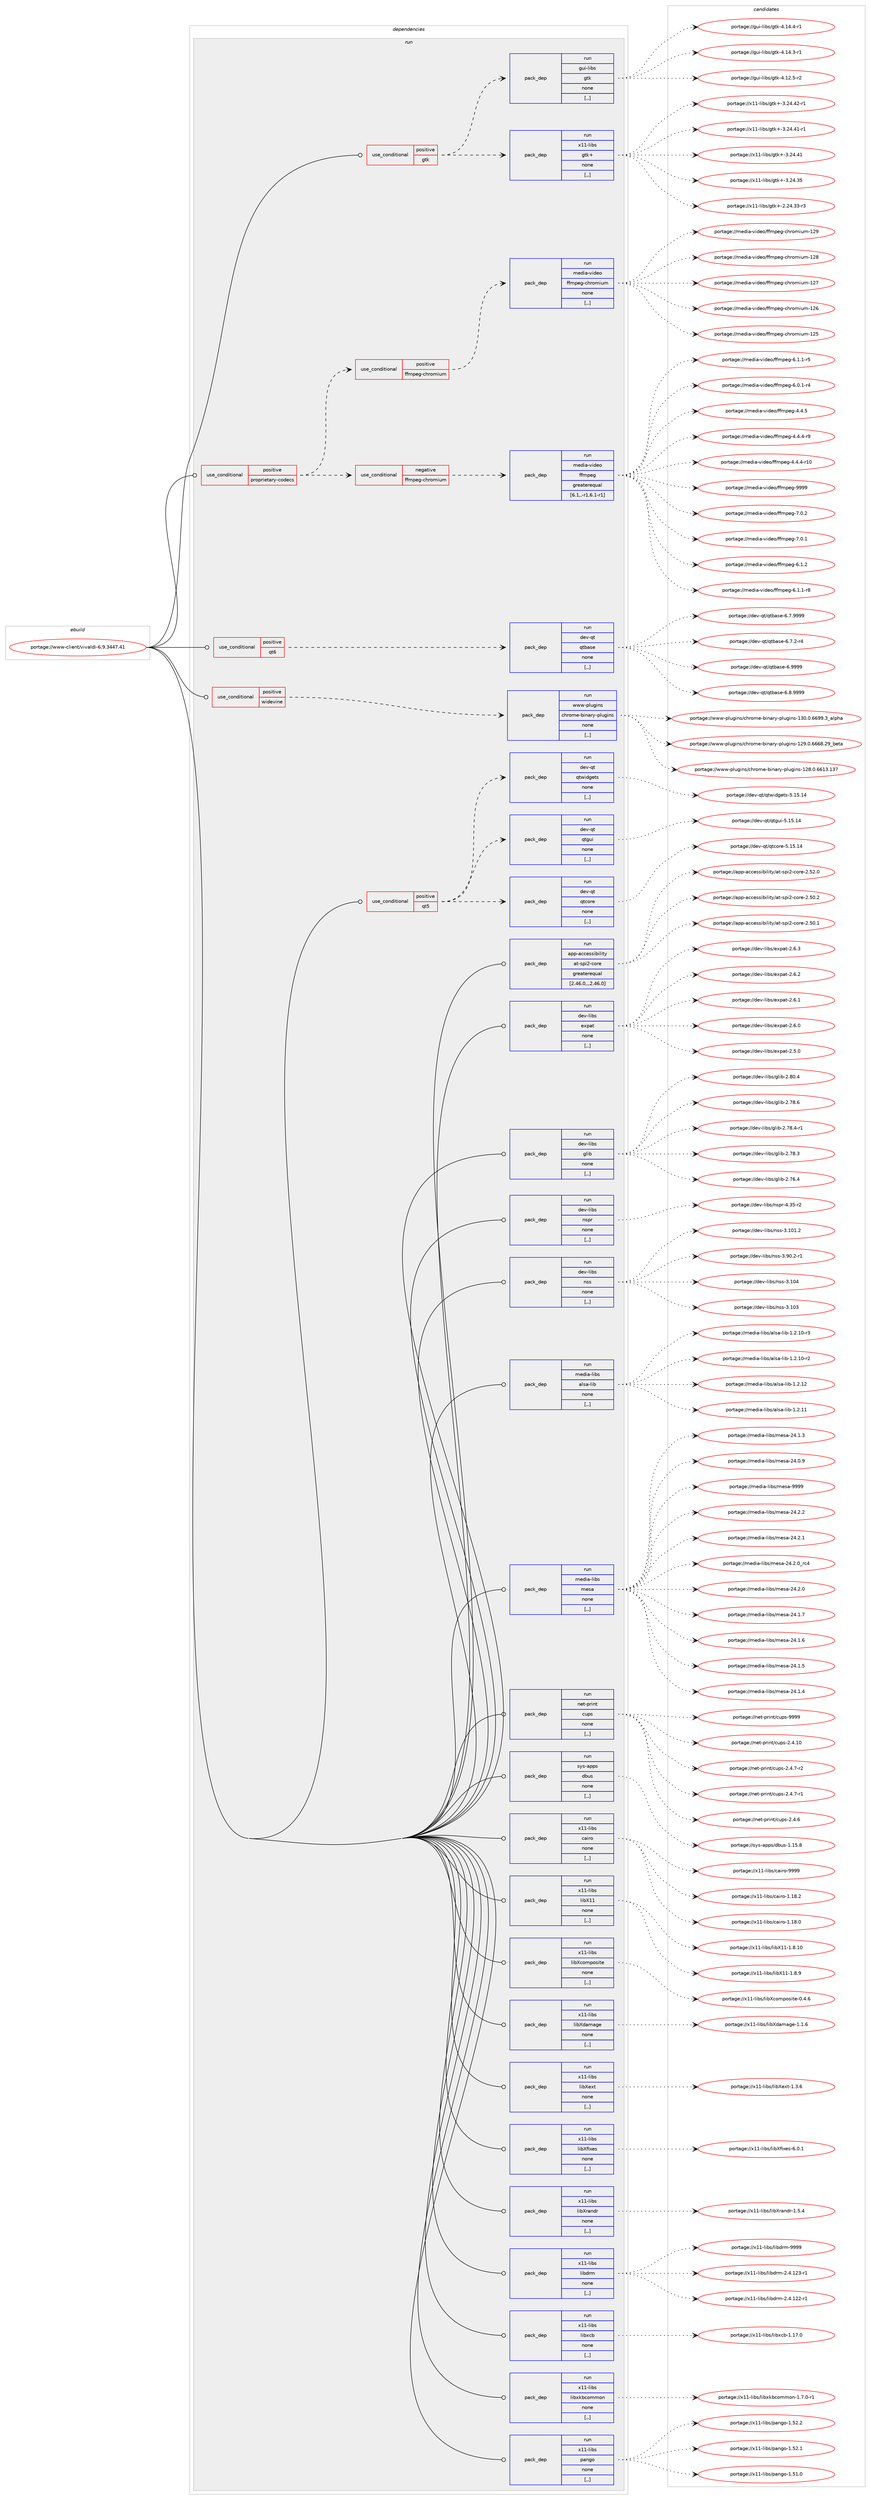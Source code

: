 digraph prolog {

# *************
# Graph options
# *************

newrank=true;
concentrate=true;
compound=true;
graph [rankdir=LR,fontname=Helvetica,fontsize=10,ranksep=1.5];#, ranksep=2.5, nodesep=0.2];
edge  [arrowhead=vee];
node  [fontname=Helvetica,fontsize=10];

# **********
# The ebuild
# **********

subgraph cluster_leftcol {
color=gray;
label=<<i>ebuild</i>>;
id [label="portage://www-client/vivaldi-6.9.3447.41", color=red, width=4, href="../www-client/vivaldi-6.9.3447.41.svg"];
}

# ****************
# The dependencies
# ****************

subgraph cluster_midcol {
color=gray;
label=<<i>dependencies</i>>;
subgraph cluster_compile {
fillcolor="#eeeeee";
style=filled;
label=<<i>compile</i>>;
}
subgraph cluster_compileandrun {
fillcolor="#eeeeee";
style=filled;
label=<<i>compile and run</i>>;
}
subgraph cluster_run {
fillcolor="#eeeeee";
style=filled;
label=<<i>run</i>>;
subgraph cond254921 {
dependency964248 [label=<<TABLE BORDER="0" CELLBORDER="1" CELLSPACING="0" CELLPADDING="4"><TR><TD ROWSPAN="3" CELLPADDING="10">use_conditional</TD></TR><TR><TD>positive</TD></TR><TR><TD>gtk</TD></TR></TABLE>>, shape=none, color=red];
subgraph pack702222 {
dependency964249 [label=<<TABLE BORDER="0" CELLBORDER="1" CELLSPACING="0" CELLPADDING="4" WIDTH="220"><TR><TD ROWSPAN="6" CELLPADDING="30">pack_dep</TD></TR><TR><TD WIDTH="110">run</TD></TR><TR><TD>gui-libs</TD></TR><TR><TD>gtk</TD></TR><TR><TD>none</TD></TR><TR><TD>[,,]</TD></TR></TABLE>>, shape=none, color=blue];
}
dependency964248:e -> dependency964249:w [weight=20,style="dashed",arrowhead="vee"];
subgraph pack702223 {
dependency964250 [label=<<TABLE BORDER="0" CELLBORDER="1" CELLSPACING="0" CELLPADDING="4" WIDTH="220"><TR><TD ROWSPAN="6" CELLPADDING="30">pack_dep</TD></TR><TR><TD WIDTH="110">run</TD></TR><TR><TD>x11-libs</TD></TR><TR><TD>gtk+</TD></TR><TR><TD>none</TD></TR><TR><TD>[,,]</TD></TR></TABLE>>, shape=none, color=blue];
}
dependency964248:e -> dependency964250:w [weight=20,style="dashed",arrowhead="vee"];
}
id:e -> dependency964248:w [weight=20,style="solid",arrowhead="odot"];
subgraph cond254922 {
dependency964251 [label=<<TABLE BORDER="0" CELLBORDER="1" CELLSPACING="0" CELLPADDING="4"><TR><TD ROWSPAN="3" CELLPADDING="10">use_conditional</TD></TR><TR><TD>positive</TD></TR><TR><TD>proprietary-codecs</TD></TR></TABLE>>, shape=none, color=red];
subgraph cond254923 {
dependency964252 [label=<<TABLE BORDER="0" CELLBORDER="1" CELLSPACING="0" CELLPADDING="4"><TR><TD ROWSPAN="3" CELLPADDING="10">use_conditional</TD></TR><TR><TD>negative</TD></TR><TR><TD>ffmpeg-chromium</TD></TR></TABLE>>, shape=none, color=red];
subgraph pack702224 {
dependency964253 [label=<<TABLE BORDER="0" CELLBORDER="1" CELLSPACING="0" CELLPADDING="4" WIDTH="220"><TR><TD ROWSPAN="6" CELLPADDING="30">pack_dep</TD></TR><TR><TD WIDTH="110">run</TD></TR><TR><TD>media-video</TD></TR><TR><TD>ffmpeg</TD></TR><TR><TD>greaterequal</TD></TR><TR><TD>[6.1,,-r1,6.1-r1]</TD></TR></TABLE>>, shape=none, color=blue];
}
dependency964252:e -> dependency964253:w [weight=20,style="dashed",arrowhead="vee"];
}
dependency964251:e -> dependency964252:w [weight=20,style="dashed",arrowhead="vee"];
subgraph cond254924 {
dependency964254 [label=<<TABLE BORDER="0" CELLBORDER="1" CELLSPACING="0" CELLPADDING="4"><TR><TD ROWSPAN="3" CELLPADDING="10">use_conditional</TD></TR><TR><TD>positive</TD></TR><TR><TD>ffmpeg-chromium</TD></TR></TABLE>>, shape=none, color=red];
subgraph pack702225 {
dependency964255 [label=<<TABLE BORDER="0" CELLBORDER="1" CELLSPACING="0" CELLPADDING="4" WIDTH="220"><TR><TD ROWSPAN="6" CELLPADDING="30">pack_dep</TD></TR><TR><TD WIDTH="110">run</TD></TR><TR><TD>media-video</TD></TR><TR><TD>ffmpeg-chromium</TD></TR><TR><TD>none</TD></TR><TR><TD>[,,]</TD></TR></TABLE>>, shape=none, color=blue];
}
dependency964254:e -> dependency964255:w [weight=20,style="dashed",arrowhead="vee"];
}
dependency964251:e -> dependency964254:w [weight=20,style="dashed",arrowhead="vee"];
}
id:e -> dependency964251:w [weight=20,style="solid",arrowhead="odot"];
subgraph cond254925 {
dependency964256 [label=<<TABLE BORDER="0" CELLBORDER="1" CELLSPACING="0" CELLPADDING="4"><TR><TD ROWSPAN="3" CELLPADDING="10">use_conditional</TD></TR><TR><TD>positive</TD></TR><TR><TD>qt5</TD></TR></TABLE>>, shape=none, color=red];
subgraph pack702226 {
dependency964257 [label=<<TABLE BORDER="0" CELLBORDER="1" CELLSPACING="0" CELLPADDING="4" WIDTH="220"><TR><TD ROWSPAN="6" CELLPADDING="30">pack_dep</TD></TR><TR><TD WIDTH="110">run</TD></TR><TR><TD>dev-qt</TD></TR><TR><TD>qtcore</TD></TR><TR><TD>none</TD></TR><TR><TD>[,,]</TD></TR></TABLE>>, shape=none, color=blue];
}
dependency964256:e -> dependency964257:w [weight=20,style="dashed",arrowhead="vee"];
subgraph pack702227 {
dependency964258 [label=<<TABLE BORDER="0" CELLBORDER="1" CELLSPACING="0" CELLPADDING="4" WIDTH="220"><TR><TD ROWSPAN="6" CELLPADDING="30">pack_dep</TD></TR><TR><TD WIDTH="110">run</TD></TR><TR><TD>dev-qt</TD></TR><TR><TD>qtgui</TD></TR><TR><TD>none</TD></TR><TR><TD>[,,]</TD></TR></TABLE>>, shape=none, color=blue];
}
dependency964256:e -> dependency964258:w [weight=20,style="dashed",arrowhead="vee"];
subgraph pack702228 {
dependency964259 [label=<<TABLE BORDER="0" CELLBORDER="1" CELLSPACING="0" CELLPADDING="4" WIDTH="220"><TR><TD ROWSPAN="6" CELLPADDING="30">pack_dep</TD></TR><TR><TD WIDTH="110">run</TD></TR><TR><TD>dev-qt</TD></TR><TR><TD>qtwidgets</TD></TR><TR><TD>none</TD></TR><TR><TD>[,,]</TD></TR></TABLE>>, shape=none, color=blue];
}
dependency964256:e -> dependency964259:w [weight=20,style="dashed",arrowhead="vee"];
}
id:e -> dependency964256:w [weight=20,style="solid",arrowhead="odot"];
subgraph cond254926 {
dependency964260 [label=<<TABLE BORDER="0" CELLBORDER="1" CELLSPACING="0" CELLPADDING="4"><TR><TD ROWSPAN="3" CELLPADDING="10">use_conditional</TD></TR><TR><TD>positive</TD></TR><TR><TD>qt6</TD></TR></TABLE>>, shape=none, color=red];
subgraph pack702229 {
dependency964261 [label=<<TABLE BORDER="0" CELLBORDER="1" CELLSPACING="0" CELLPADDING="4" WIDTH="220"><TR><TD ROWSPAN="6" CELLPADDING="30">pack_dep</TD></TR><TR><TD WIDTH="110">run</TD></TR><TR><TD>dev-qt</TD></TR><TR><TD>qtbase</TD></TR><TR><TD>none</TD></TR><TR><TD>[,,]</TD></TR></TABLE>>, shape=none, color=blue];
}
dependency964260:e -> dependency964261:w [weight=20,style="dashed",arrowhead="vee"];
}
id:e -> dependency964260:w [weight=20,style="solid",arrowhead="odot"];
subgraph cond254927 {
dependency964262 [label=<<TABLE BORDER="0" CELLBORDER="1" CELLSPACING="0" CELLPADDING="4"><TR><TD ROWSPAN="3" CELLPADDING="10">use_conditional</TD></TR><TR><TD>positive</TD></TR><TR><TD>widevine</TD></TR></TABLE>>, shape=none, color=red];
subgraph pack702230 {
dependency964263 [label=<<TABLE BORDER="0" CELLBORDER="1" CELLSPACING="0" CELLPADDING="4" WIDTH="220"><TR><TD ROWSPAN="6" CELLPADDING="30">pack_dep</TD></TR><TR><TD WIDTH="110">run</TD></TR><TR><TD>www-plugins</TD></TR><TR><TD>chrome-binary-plugins</TD></TR><TR><TD>none</TD></TR><TR><TD>[,,]</TD></TR></TABLE>>, shape=none, color=blue];
}
dependency964262:e -> dependency964263:w [weight=20,style="dashed",arrowhead="vee"];
}
id:e -> dependency964262:w [weight=20,style="solid",arrowhead="odot"];
subgraph pack702231 {
dependency964264 [label=<<TABLE BORDER="0" CELLBORDER="1" CELLSPACING="0" CELLPADDING="4" WIDTH="220"><TR><TD ROWSPAN="6" CELLPADDING="30">pack_dep</TD></TR><TR><TD WIDTH="110">run</TD></TR><TR><TD>app-accessibility</TD></TR><TR><TD>at-spi2-core</TD></TR><TR><TD>greaterequal</TD></TR><TR><TD>[2.46.0,,,2.46.0]</TD></TR></TABLE>>, shape=none, color=blue];
}
id:e -> dependency964264:w [weight=20,style="solid",arrowhead="odot"];
subgraph pack702232 {
dependency964265 [label=<<TABLE BORDER="0" CELLBORDER="1" CELLSPACING="0" CELLPADDING="4" WIDTH="220"><TR><TD ROWSPAN="6" CELLPADDING="30">pack_dep</TD></TR><TR><TD WIDTH="110">run</TD></TR><TR><TD>dev-libs</TD></TR><TR><TD>expat</TD></TR><TR><TD>none</TD></TR><TR><TD>[,,]</TD></TR></TABLE>>, shape=none, color=blue];
}
id:e -> dependency964265:w [weight=20,style="solid",arrowhead="odot"];
subgraph pack702233 {
dependency964266 [label=<<TABLE BORDER="0" CELLBORDER="1" CELLSPACING="0" CELLPADDING="4" WIDTH="220"><TR><TD ROWSPAN="6" CELLPADDING="30">pack_dep</TD></TR><TR><TD WIDTH="110">run</TD></TR><TR><TD>dev-libs</TD></TR><TR><TD>glib</TD></TR><TR><TD>none</TD></TR><TR><TD>[,,]</TD></TR></TABLE>>, shape=none, color=blue];
}
id:e -> dependency964266:w [weight=20,style="solid",arrowhead="odot"];
subgraph pack702234 {
dependency964267 [label=<<TABLE BORDER="0" CELLBORDER="1" CELLSPACING="0" CELLPADDING="4" WIDTH="220"><TR><TD ROWSPAN="6" CELLPADDING="30">pack_dep</TD></TR><TR><TD WIDTH="110">run</TD></TR><TR><TD>dev-libs</TD></TR><TR><TD>nspr</TD></TR><TR><TD>none</TD></TR><TR><TD>[,,]</TD></TR></TABLE>>, shape=none, color=blue];
}
id:e -> dependency964267:w [weight=20,style="solid",arrowhead="odot"];
subgraph pack702235 {
dependency964268 [label=<<TABLE BORDER="0" CELLBORDER="1" CELLSPACING="0" CELLPADDING="4" WIDTH="220"><TR><TD ROWSPAN="6" CELLPADDING="30">pack_dep</TD></TR><TR><TD WIDTH="110">run</TD></TR><TR><TD>dev-libs</TD></TR><TR><TD>nss</TD></TR><TR><TD>none</TD></TR><TR><TD>[,,]</TD></TR></TABLE>>, shape=none, color=blue];
}
id:e -> dependency964268:w [weight=20,style="solid",arrowhead="odot"];
subgraph pack702236 {
dependency964269 [label=<<TABLE BORDER="0" CELLBORDER="1" CELLSPACING="0" CELLPADDING="4" WIDTH="220"><TR><TD ROWSPAN="6" CELLPADDING="30">pack_dep</TD></TR><TR><TD WIDTH="110">run</TD></TR><TR><TD>media-libs</TD></TR><TR><TD>alsa-lib</TD></TR><TR><TD>none</TD></TR><TR><TD>[,,]</TD></TR></TABLE>>, shape=none, color=blue];
}
id:e -> dependency964269:w [weight=20,style="solid",arrowhead="odot"];
subgraph pack702237 {
dependency964270 [label=<<TABLE BORDER="0" CELLBORDER="1" CELLSPACING="0" CELLPADDING="4" WIDTH="220"><TR><TD ROWSPAN="6" CELLPADDING="30">pack_dep</TD></TR><TR><TD WIDTH="110">run</TD></TR><TR><TD>media-libs</TD></TR><TR><TD>mesa</TD></TR><TR><TD>none</TD></TR><TR><TD>[,,]</TD></TR></TABLE>>, shape=none, color=blue];
}
id:e -> dependency964270:w [weight=20,style="solid",arrowhead="odot"];
subgraph pack702238 {
dependency964271 [label=<<TABLE BORDER="0" CELLBORDER="1" CELLSPACING="0" CELLPADDING="4" WIDTH="220"><TR><TD ROWSPAN="6" CELLPADDING="30">pack_dep</TD></TR><TR><TD WIDTH="110">run</TD></TR><TR><TD>net-print</TD></TR><TR><TD>cups</TD></TR><TR><TD>none</TD></TR><TR><TD>[,,]</TD></TR></TABLE>>, shape=none, color=blue];
}
id:e -> dependency964271:w [weight=20,style="solid",arrowhead="odot"];
subgraph pack702239 {
dependency964272 [label=<<TABLE BORDER="0" CELLBORDER="1" CELLSPACING="0" CELLPADDING="4" WIDTH="220"><TR><TD ROWSPAN="6" CELLPADDING="30">pack_dep</TD></TR><TR><TD WIDTH="110">run</TD></TR><TR><TD>sys-apps</TD></TR><TR><TD>dbus</TD></TR><TR><TD>none</TD></TR><TR><TD>[,,]</TD></TR></TABLE>>, shape=none, color=blue];
}
id:e -> dependency964272:w [weight=20,style="solid",arrowhead="odot"];
subgraph pack702240 {
dependency964273 [label=<<TABLE BORDER="0" CELLBORDER="1" CELLSPACING="0" CELLPADDING="4" WIDTH="220"><TR><TD ROWSPAN="6" CELLPADDING="30">pack_dep</TD></TR><TR><TD WIDTH="110">run</TD></TR><TR><TD>x11-libs</TD></TR><TR><TD>cairo</TD></TR><TR><TD>none</TD></TR><TR><TD>[,,]</TD></TR></TABLE>>, shape=none, color=blue];
}
id:e -> dependency964273:w [weight=20,style="solid",arrowhead="odot"];
subgraph pack702241 {
dependency964274 [label=<<TABLE BORDER="0" CELLBORDER="1" CELLSPACING="0" CELLPADDING="4" WIDTH="220"><TR><TD ROWSPAN="6" CELLPADDING="30">pack_dep</TD></TR><TR><TD WIDTH="110">run</TD></TR><TR><TD>x11-libs</TD></TR><TR><TD>libX11</TD></TR><TR><TD>none</TD></TR><TR><TD>[,,]</TD></TR></TABLE>>, shape=none, color=blue];
}
id:e -> dependency964274:w [weight=20,style="solid",arrowhead="odot"];
subgraph pack702242 {
dependency964275 [label=<<TABLE BORDER="0" CELLBORDER="1" CELLSPACING="0" CELLPADDING="4" WIDTH="220"><TR><TD ROWSPAN="6" CELLPADDING="30">pack_dep</TD></TR><TR><TD WIDTH="110">run</TD></TR><TR><TD>x11-libs</TD></TR><TR><TD>libXcomposite</TD></TR><TR><TD>none</TD></TR><TR><TD>[,,]</TD></TR></TABLE>>, shape=none, color=blue];
}
id:e -> dependency964275:w [weight=20,style="solid",arrowhead="odot"];
subgraph pack702243 {
dependency964276 [label=<<TABLE BORDER="0" CELLBORDER="1" CELLSPACING="0" CELLPADDING="4" WIDTH="220"><TR><TD ROWSPAN="6" CELLPADDING="30">pack_dep</TD></TR><TR><TD WIDTH="110">run</TD></TR><TR><TD>x11-libs</TD></TR><TR><TD>libXdamage</TD></TR><TR><TD>none</TD></TR><TR><TD>[,,]</TD></TR></TABLE>>, shape=none, color=blue];
}
id:e -> dependency964276:w [weight=20,style="solid",arrowhead="odot"];
subgraph pack702244 {
dependency964277 [label=<<TABLE BORDER="0" CELLBORDER="1" CELLSPACING="0" CELLPADDING="4" WIDTH="220"><TR><TD ROWSPAN="6" CELLPADDING="30">pack_dep</TD></TR><TR><TD WIDTH="110">run</TD></TR><TR><TD>x11-libs</TD></TR><TR><TD>libXext</TD></TR><TR><TD>none</TD></TR><TR><TD>[,,]</TD></TR></TABLE>>, shape=none, color=blue];
}
id:e -> dependency964277:w [weight=20,style="solid",arrowhead="odot"];
subgraph pack702245 {
dependency964278 [label=<<TABLE BORDER="0" CELLBORDER="1" CELLSPACING="0" CELLPADDING="4" WIDTH="220"><TR><TD ROWSPAN="6" CELLPADDING="30">pack_dep</TD></TR><TR><TD WIDTH="110">run</TD></TR><TR><TD>x11-libs</TD></TR><TR><TD>libXfixes</TD></TR><TR><TD>none</TD></TR><TR><TD>[,,]</TD></TR></TABLE>>, shape=none, color=blue];
}
id:e -> dependency964278:w [weight=20,style="solid",arrowhead="odot"];
subgraph pack702246 {
dependency964279 [label=<<TABLE BORDER="0" CELLBORDER="1" CELLSPACING="0" CELLPADDING="4" WIDTH="220"><TR><TD ROWSPAN="6" CELLPADDING="30">pack_dep</TD></TR><TR><TD WIDTH="110">run</TD></TR><TR><TD>x11-libs</TD></TR><TR><TD>libXrandr</TD></TR><TR><TD>none</TD></TR><TR><TD>[,,]</TD></TR></TABLE>>, shape=none, color=blue];
}
id:e -> dependency964279:w [weight=20,style="solid",arrowhead="odot"];
subgraph pack702247 {
dependency964280 [label=<<TABLE BORDER="0" CELLBORDER="1" CELLSPACING="0" CELLPADDING="4" WIDTH="220"><TR><TD ROWSPAN="6" CELLPADDING="30">pack_dep</TD></TR><TR><TD WIDTH="110">run</TD></TR><TR><TD>x11-libs</TD></TR><TR><TD>libdrm</TD></TR><TR><TD>none</TD></TR><TR><TD>[,,]</TD></TR></TABLE>>, shape=none, color=blue];
}
id:e -> dependency964280:w [weight=20,style="solid",arrowhead="odot"];
subgraph pack702248 {
dependency964281 [label=<<TABLE BORDER="0" CELLBORDER="1" CELLSPACING="0" CELLPADDING="4" WIDTH="220"><TR><TD ROWSPAN="6" CELLPADDING="30">pack_dep</TD></TR><TR><TD WIDTH="110">run</TD></TR><TR><TD>x11-libs</TD></TR><TR><TD>libxcb</TD></TR><TR><TD>none</TD></TR><TR><TD>[,,]</TD></TR></TABLE>>, shape=none, color=blue];
}
id:e -> dependency964281:w [weight=20,style="solid",arrowhead="odot"];
subgraph pack702249 {
dependency964282 [label=<<TABLE BORDER="0" CELLBORDER="1" CELLSPACING="0" CELLPADDING="4" WIDTH="220"><TR><TD ROWSPAN="6" CELLPADDING="30">pack_dep</TD></TR><TR><TD WIDTH="110">run</TD></TR><TR><TD>x11-libs</TD></TR><TR><TD>libxkbcommon</TD></TR><TR><TD>none</TD></TR><TR><TD>[,,]</TD></TR></TABLE>>, shape=none, color=blue];
}
id:e -> dependency964282:w [weight=20,style="solid",arrowhead="odot"];
subgraph pack702250 {
dependency964283 [label=<<TABLE BORDER="0" CELLBORDER="1" CELLSPACING="0" CELLPADDING="4" WIDTH="220"><TR><TD ROWSPAN="6" CELLPADDING="30">pack_dep</TD></TR><TR><TD WIDTH="110">run</TD></TR><TR><TD>x11-libs</TD></TR><TR><TD>pango</TD></TR><TR><TD>none</TD></TR><TR><TD>[,,]</TD></TR></TABLE>>, shape=none, color=blue];
}
id:e -> dependency964283:w [weight=20,style="solid",arrowhead="odot"];
}
}

# **************
# The candidates
# **************

subgraph cluster_choices {
rank=same;
color=gray;
label=<<i>candidates</i>>;

subgraph choice702222 {
color=black;
nodesep=1;
choice103117105451081059811547103116107455246495246524511449 [label="portage://gui-libs/gtk-4.14.4-r1", color=red, width=4,href="../gui-libs/gtk-4.14.4-r1.svg"];
choice103117105451081059811547103116107455246495246514511449 [label="portage://gui-libs/gtk-4.14.3-r1", color=red, width=4,href="../gui-libs/gtk-4.14.3-r1.svg"];
choice103117105451081059811547103116107455246495046534511450 [label="portage://gui-libs/gtk-4.12.5-r2", color=red, width=4,href="../gui-libs/gtk-4.12.5-r2.svg"];
dependency964249:e -> choice103117105451081059811547103116107455246495246524511449:w [style=dotted,weight="100"];
dependency964249:e -> choice103117105451081059811547103116107455246495246514511449:w [style=dotted,weight="100"];
dependency964249:e -> choice103117105451081059811547103116107455246495046534511450:w [style=dotted,weight="100"];
}
subgraph choice702223 {
color=black;
nodesep=1;
choice12049494510810598115471031161074345514650524652504511449 [label="portage://x11-libs/gtk+-3.24.42-r1", color=red, width=4,href="../x11-libs/gtk+-3.24.42-r1.svg"];
choice12049494510810598115471031161074345514650524652494511449 [label="portage://x11-libs/gtk+-3.24.41-r1", color=red, width=4,href="../x11-libs/gtk+-3.24.41-r1.svg"];
choice1204949451081059811547103116107434551465052465249 [label="portage://x11-libs/gtk+-3.24.41", color=red, width=4,href="../x11-libs/gtk+-3.24.41.svg"];
choice1204949451081059811547103116107434551465052465153 [label="portage://x11-libs/gtk+-3.24.35", color=red, width=4,href="../x11-libs/gtk+-3.24.35.svg"];
choice12049494510810598115471031161074345504650524651514511451 [label="portage://x11-libs/gtk+-2.24.33-r3", color=red, width=4,href="../x11-libs/gtk+-2.24.33-r3.svg"];
dependency964250:e -> choice12049494510810598115471031161074345514650524652504511449:w [style=dotted,weight="100"];
dependency964250:e -> choice12049494510810598115471031161074345514650524652494511449:w [style=dotted,weight="100"];
dependency964250:e -> choice1204949451081059811547103116107434551465052465249:w [style=dotted,weight="100"];
dependency964250:e -> choice1204949451081059811547103116107434551465052465153:w [style=dotted,weight="100"];
dependency964250:e -> choice12049494510810598115471031161074345504650524651514511451:w [style=dotted,weight="100"];
}
subgraph choice702224 {
color=black;
nodesep=1;
choice1091011001059745118105100101111471021021091121011034557575757 [label="portage://media-video/ffmpeg-9999", color=red, width=4,href="../media-video/ffmpeg-9999.svg"];
choice109101100105974511810510010111147102102109112101103455546484650 [label="portage://media-video/ffmpeg-7.0.2", color=red, width=4,href="../media-video/ffmpeg-7.0.2.svg"];
choice109101100105974511810510010111147102102109112101103455546484649 [label="portage://media-video/ffmpeg-7.0.1", color=red, width=4,href="../media-video/ffmpeg-7.0.1.svg"];
choice109101100105974511810510010111147102102109112101103455446494650 [label="portage://media-video/ffmpeg-6.1.2", color=red, width=4,href="../media-video/ffmpeg-6.1.2.svg"];
choice1091011001059745118105100101111471021021091121011034554464946494511456 [label="portage://media-video/ffmpeg-6.1.1-r8", color=red, width=4,href="../media-video/ffmpeg-6.1.1-r8.svg"];
choice1091011001059745118105100101111471021021091121011034554464946494511453 [label="portage://media-video/ffmpeg-6.1.1-r5", color=red, width=4,href="../media-video/ffmpeg-6.1.1-r5.svg"];
choice1091011001059745118105100101111471021021091121011034554464846494511452 [label="portage://media-video/ffmpeg-6.0.1-r4", color=red, width=4,href="../media-video/ffmpeg-6.0.1-r4.svg"];
choice109101100105974511810510010111147102102109112101103455246524653 [label="portage://media-video/ffmpeg-4.4.5", color=red, width=4,href="../media-video/ffmpeg-4.4.5.svg"];
choice1091011001059745118105100101111471021021091121011034552465246524511457 [label="portage://media-video/ffmpeg-4.4.4-r9", color=red, width=4,href="../media-video/ffmpeg-4.4.4-r9.svg"];
choice109101100105974511810510010111147102102109112101103455246524652451144948 [label="portage://media-video/ffmpeg-4.4.4-r10", color=red, width=4,href="../media-video/ffmpeg-4.4.4-r10.svg"];
dependency964253:e -> choice1091011001059745118105100101111471021021091121011034557575757:w [style=dotted,weight="100"];
dependency964253:e -> choice109101100105974511810510010111147102102109112101103455546484650:w [style=dotted,weight="100"];
dependency964253:e -> choice109101100105974511810510010111147102102109112101103455546484649:w [style=dotted,weight="100"];
dependency964253:e -> choice109101100105974511810510010111147102102109112101103455446494650:w [style=dotted,weight="100"];
dependency964253:e -> choice1091011001059745118105100101111471021021091121011034554464946494511456:w [style=dotted,weight="100"];
dependency964253:e -> choice1091011001059745118105100101111471021021091121011034554464946494511453:w [style=dotted,weight="100"];
dependency964253:e -> choice1091011001059745118105100101111471021021091121011034554464846494511452:w [style=dotted,weight="100"];
dependency964253:e -> choice109101100105974511810510010111147102102109112101103455246524653:w [style=dotted,weight="100"];
dependency964253:e -> choice1091011001059745118105100101111471021021091121011034552465246524511457:w [style=dotted,weight="100"];
dependency964253:e -> choice109101100105974511810510010111147102102109112101103455246524652451144948:w [style=dotted,weight="100"];
}
subgraph choice702225 {
color=black;
nodesep=1;
choice109101100105974511810510010111147102102109112101103459910411411110910511710945495057 [label="portage://media-video/ffmpeg-chromium-129", color=red, width=4,href="../media-video/ffmpeg-chromium-129.svg"];
choice109101100105974511810510010111147102102109112101103459910411411110910511710945495056 [label="portage://media-video/ffmpeg-chromium-128", color=red, width=4,href="../media-video/ffmpeg-chromium-128.svg"];
choice109101100105974511810510010111147102102109112101103459910411411110910511710945495055 [label="portage://media-video/ffmpeg-chromium-127", color=red, width=4,href="../media-video/ffmpeg-chromium-127.svg"];
choice109101100105974511810510010111147102102109112101103459910411411110910511710945495054 [label="portage://media-video/ffmpeg-chromium-126", color=red, width=4,href="../media-video/ffmpeg-chromium-126.svg"];
choice109101100105974511810510010111147102102109112101103459910411411110910511710945495053 [label="portage://media-video/ffmpeg-chromium-125", color=red, width=4,href="../media-video/ffmpeg-chromium-125.svg"];
dependency964255:e -> choice109101100105974511810510010111147102102109112101103459910411411110910511710945495057:w [style=dotted,weight="100"];
dependency964255:e -> choice109101100105974511810510010111147102102109112101103459910411411110910511710945495056:w [style=dotted,weight="100"];
dependency964255:e -> choice109101100105974511810510010111147102102109112101103459910411411110910511710945495055:w [style=dotted,weight="100"];
dependency964255:e -> choice109101100105974511810510010111147102102109112101103459910411411110910511710945495054:w [style=dotted,weight="100"];
dependency964255:e -> choice109101100105974511810510010111147102102109112101103459910411411110910511710945495053:w [style=dotted,weight="100"];
}
subgraph choice702226 {
color=black;
nodesep=1;
choice1001011184511311647113116991111141014553464953464952 [label="portage://dev-qt/qtcore-5.15.14", color=red, width=4,href="../dev-qt/qtcore-5.15.14.svg"];
dependency964257:e -> choice1001011184511311647113116991111141014553464953464952:w [style=dotted,weight="100"];
}
subgraph choice702227 {
color=black;
nodesep=1;
choice10010111845113116471131161031171054553464953464952 [label="portage://dev-qt/qtgui-5.15.14", color=red, width=4,href="../dev-qt/qtgui-5.15.14.svg"];
dependency964258:e -> choice10010111845113116471131161031171054553464953464952:w [style=dotted,weight="100"];
}
subgraph choice702228 {
color=black;
nodesep=1;
choice10010111845113116471131161191051001031011161154553464953464952 [label="portage://dev-qt/qtwidgets-5.15.14", color=red, width=4,href="../dev-qt/qtwidgets-5.15.14.svg"];
dependency964259:e -> choice10010111845113116471131161191051001031011161154553464953464952:w [style=dotted,weight="100"];
}
subgraph choice702229 {
color=black;
nodesep=1;
choice1001011184511311647113116989711510145544657575757 [label="portage://dev-qt/qtbase-6.9999", color=red, width=4,href="../dev-qt/qtbase-6.9999.svg"];
choice10010111845113116471131169897115101455446564657575757 [label="portage://dev-qt/qtbase-6.8.9999", color=red, width=4,href="../dev-qt/qtbase-6.8.9999.svg"];
choice10010111845113116471131169897115101455446554657575757 [label="portage://dev-qt/qtbase-6.7.9999", color=red, width=4,href="../dev-qt/qtbase-6.7.9999.svg"];
choice100101118451131164711311698971151014554465546504511452 [label="portage://dev-qt/qtbase-6.7.2-r4", color=red, width=4,href="../dev-qt/qtbase-6.7.2-r4.svg"];
dependency964261:e -> choice1001011184511311647113116989711510145544657575757:w [style=dotted,weight="100"];
dependency964261:e -> choice10010111845113116471131169897115101455446564657575757:w [style=dotted,weight="100"];
dependency964261:e -> choice10010111845113116471131169897115101455446554657575757:w [style=dotted,weight="100"];
dependency964261:e -> choice100101118451131164711311698971151014554465546504511452:w [style=dotted,weight="100"];
}
subgraph choice702230 {
color=black;
nodesep=1;
choice1191191194511210811710310511011547991041141111091014598105110971141214511210811710310511011545495148464846545457574651959710811210497 [label="portage://www-plugins/chrome-binary-plugins-130.0.6699.3_alpha", color=red, width=4,href="../www-plugins/chrome-binary-plugins-130.0.6699.3_alpha.svg"];
choice119119119451121081171031051101154799104114111109101459810511097114121451121081171031051101154549505746484654545456465057959810111697 [label="portage://www-plugins/chrome-binary-plugins-129.0.6668.29_beta", color=red, width=4,href="../www-plugins/chrome-binary-plugins-129.0.6668.29_beta.svg"];
choice11911911945112108117103105110115479910411411110910145981051109711412145112108117103105110115454950564648465454495146495155 [label="portage://www-plugins/chrome-binary-plugins-128.0.6613.137", color=red, width=4,href="../www-plugins/chrome-binary-plugins-128.0.6613.137.svg"];
dependency964263:e -> choice1191191194511210811710310511011547991041141111091014598105110971141214511210811710310511011545495148464846545457574651959710811210497:w [style=dotted,weight="100"];
dependency964263:e -> choice119119119451121081171031051101154799104114111109101459810511097114121451121081171031051101154549505746484654545456465057959810111697:w [style=dotted,weight="100"];
dependency964263:e -> choice11911911945112108117103105110115479910411411110910145981051109711412145112108117103105110115454950564648465454495146495155:w [style=dotted,weight="100"];
}
subgraph choice702231 {
color=black;
nodesep=1;
choice97112112459799991011151151059810510810511612147971164511511210550459911111410145504653504648 [label="portage://app-accessibility/at-spi2-core-2.52.0", color=red, width=4,href="../app-accessibility/at-spi2-core-2.52.0.svg"];
choice97112112459799991011151151059810510810511612147971164511511210550459911111410145504653484650 [label="portage://app-accessibility/at-spi2-core-2.50.2", color=red, width=4,href="../app-accessibility/at-spi2-core-2.50.2.svg"];
choice97112112459799991011151151059810510810511612147971164511511210550459911111410145504653484649 [label="portage://app-accessibility/at-spi2-core-2.50.1", color=red, width=4,href="../app-accessibility/at-spi2-core-2.50.1.svg"];
dependency964264:e -> choice97112112459799991011151151059810510810511612147971164511511210550459911111410145504653504648:w [style=dotted,weight="100"];
dependency964264:e -> choice97112112459799991011151151059810510810511612147971164511511210550459911111410145504653484650:w [style=dotted,weight="100"];
dependency964264:e -> choice97112112459799991011151151059810510810511612147971164511511210550459911111410145504653484649:w [style=dotted,weight="100"];
}
subgraph choice702232 {
color=black;
nodesep=1;
choice10010111845108105981154710112011297116455046544651 [label="portage://dev-libs/expat-2.6.3", color=red, width=4,href="../dev-libs/expat-2.6.3.svg"];
choice10010111845108105981154710112011297116455046544650 [label="portage://dev-libs/expat-2.6.2", color=red, width=4,href="../dev-libs/expat-2.6.2.svg"];
choice10010111845108105981154710112011297116455046544649 [label="portage://dev-libs/expat-2.6.1", color=red, width=4,href="../dev-libs/expat-2.6.1.svg"];
choice10010111845108105981154710112011297116455046544648 [label="portage://dev-libs/expat-2.6.0", color=red, width=4,href="../dev-libs/expat-2.6.0.svg"];
choice10010111845108105981154710112011297116455046534648 [label="portage://dev-libs/expat-2.5.0", color=red, width=4,href="../dev-libs/expat-2.5.0.svg"];
dependency964265:e -> choice10010111845108105981154710112011297116455046544651:w [style=dotted,weight="100"];
dependency964265:e -> choice10010111845108105981154710112011297116455046544650:w [style=dotted,weight="100"];
dependency964265:e -> choice10010111845108105981154710112011297116455046544649:w [style=dotted,weight="100"];
dependency964265:e -> choice10010111845108105981154710112011297116455046544648:w [style=dotted,weight="100"];
dependency964265:e -> choice10010111845108105981154710112011297116455046534648:w [style=dotted,weight="100"];
}
subgraph choice702233 {
color=black;
nodesep=1;
choice1001011184510810598115471031081059845504656484652 [label="portage://dev-libs/glib-2.80.4", color=red, width=4,href="../dev-libs/glib-2.80.4.svg"];
choice1001011184510810598115471031081059845504655564654 [label="portage://dev-libs/glib-2.78.6", color=red, width=4,href="../dev-libs/glib-2.78.6.svg"];
choice10010111845108105981154710310810598455046555646524511449 [label="portage://dev-libs/glib-2.78.4-r1", color=red, width=4,href="../dev-libs/glib-2.78.4-r1.svg"];
choice1001011184510810598115471031081059845504655564651 [label="portage://dev-libs/glib-2.78.3", color=red, width=4,href="../dev-libs/glib-2.78.3.svg"];
choice1001011184510810598115471031081059845504655544652 [label="portage://dev-libs/glib-2.76.4", color=red, width=4,href="../dev-libs/glib-2.76.4.svg"];
dependency964266:e -> choice1001011184510810598115471031081059845504656484652:w [style=dotted,weight="100"];
dependency964266:e -> choice1001011184510810598115471031081059845504655564654:w [style=dotted,weight="100"];
dependency964266:e -> choice10010111845108105981154710310810598455046555646524511449:w [style=dotted,weight="100"];
dependency964266:e -> choice1001011184510810598115471031081059845504655564651:w [style=dotted,weight="100"];
dependency964266:e -> choice1001011184510810598115471031081059845504655544652:w [style=dotted,weight="100"];
}
subgraph choice702234 {
color=black;
nodesep=1;
choice10010111845108105981154711011511211445524651534511450 [label="portage://dev-libs/nspr-4.35-r2", color=red, width=4,href="../dev-libs/nspr-4.35-r2.svg"];
dependency964267:e -> choice10010111845108105981154711011511211445524651534511450:w [style=dotted,weight="100"];
}
subgraph choice702235 {
color=black;
nodesep=1;
choice100101118451081059811547110115115455146494852 [label="portage://dev-libs/nss-3.104", color=red, width=4,href="../dev-libs/nss-3.104.svg"];
choice100101118451081059811547110115115455146494851 [label="portage://dev-libs/nss-3.103", color=red, width=4,href="../dev-libs/nss-3.103.svg"];
choice1001011184510810598115471101151154551464948494650 [label="portage://dev-libs/nss-3.101.2", color=red, width=4,href="../dev-libs/nss-3.101.2.svg"];
choice100101118451081059811547110115115455146574846504511449 [label="portage://dev-libs/nss-3.90.2-r1", color=red, width=4,href="../dev-libs/nss-3.90.2-r1.svg"];
dependency964268:e -> choice100101118451081059811547110115115455146494852:w [style=dotted,weight="100"];
dependency964268:e -> choice100101118451081059811547110115115455146494851:w [style=dotted,weight="100"];
dependency964268:e -> choice1001011184510810598115471101151154551464948494650:w [style=dotted,weight="100"];
dependency964268:e -> choice100101118451081059811547110115115455146574846504511449:w [style=dotted,weight="100"];
}
subgraph choice702236 {
color=black;
nodesep=1;
choice109101100105974510810598115479710811597451081059845494650464950 [label="portage://media-libs/alsa-lib-1.2.12", color=red, width=4,href="../media-libs/alsa-lib-1.2.12.svg"];
choice109101100105974510810598115479710811597451081059845494650464949 [label="portage://media-libs/alsa-lib-1.2.11", color=red, width=4,href="../media-libs/alsa-lib-1.2.11.svg"];
choice1091011001059745108105981154797108115974510810598454946504649484511451 [label="portage://media-libs/alsa-lib-1.2.10-r3", color=red, width=4,href="../media-libs/alsa-lib-1.2.10-r3.svg"];
choice1091011001059745108105981154797108115974510810598454946504649484511450 [label="portage://media-libs/alsa-lib-1.2.10-r2", color=red, width=4,href="../media-libs/alsa-lib-1.2.10-r2.svg"];
dependency964269:e -> choice109101100105974510810598115479710811597451081059845494650464950:w [style=dotted,weight="100"];
dependency964269:e -> choice109101100105974510810598115479710811597451081059845494650464949:w [style=dotted,weight="100"];
dependency964269:e -> choice1091011001059745108105981154797108115974510810598454946504649484511451:w [style=dotted,weight="100"];
dependency964269:e -> choice1091011001059745108105981154797108115974510810598454946504649484511450:w [style=dotted,weight="100"];
}
subgraph choice702237 {
color=black;
nodesep=1;
choice10910110010597451081059811547109101115974557575757 [label="portage://media-libs/mesa-9999", color=red, width=4,href="../media-libs/mesa-9999.svg"];
choice109101100105974510810598115471091011159745505246504650 [label="portage://media-libs/mesa-24.2.2", color=red, width=4,href="../media-libs/mesa-24.2.2.svg"];
choice109101100105974510810598115471091011159745505246504649 [label="portage://media-libs/mesa-24.2.1", color=red, width=4,href="../media-libs/mesa-24.2.1.svg"];
choice109101100105974510810598115471091011159745505246504648951149952 [label="portage://media-libs/mesa-24.2.0_rc4", color=red, width=4,href="../media-libs/mesa-24.2.0_rc4.svg"];
choice109101100105974510810598115471091011159745505246504648 [label="portage://media-libs/mesa-24.2.0", color=red, width=4,href="../media-libs/mesa-24.2.0.svg"];
choice109101100105974510810598115471091011159745505246494655 [label="portage://media-libs/mesa-24.1.7", color=red, width=4,href="../media-libs/mesa-24.1.7.svg"];
choice109101100105974510810598115471091011159745505246494654 [label="portage://media-libs/mesa-24.1.6", color=red, width=4,href="../media-libs/mesa-24.1.6.svg"];
choice109101100105974510810598115471091011159745505246494653 [label="portage://media-libs/mesa-24.1.5", color=red, width=4,href="../media-libs/mesa-24.1.5.svg"];
choice109101100105974510810598115471091011159745505246494652 [label="portage://media-libs/mesa-24.1.4", color=red, width=4,href="../media-libs/mesa-24.1.4.svg"];
choice109101100105974510810598115471091011159745505246494651 [label="portage://media-libs/mesa-24.1.3", color=red, width=4,href="../media-libs/mesa-24.1.3.svg"];
choice109101100105974510810598115471091011159745505246484657 [label="portage://media-libs/mesa-24.0.9", color=red, width=4,href="../media-libs/mesa-24.0.9.svg"];
dependency964270:e -> choice10910110010597451081059811547109101115974557575757:w [style=dotted,weight="100"];
dependency964270:e -> choice109101100105974510810598115471091011159745505246504650:w [style=dotted,weight="100"];
dependency964270:e -> choice109101100105974510810598115471091011159745505246504649:w [style=dotted,weight="100"];
dependency964270:e -> choice109101100105974510810598115471091011159745505246504648951149952:w [style=dotted,weight="100"];
dependency964270:e -> choice109101100105974510810598115471091011159745505246504648:w [style=dotted,weight="100"];
dependency964270:e -> choice109101100105974510810598115471091011159745505246494655:w [style=dotted,weight="100"];
dependency964270:e -> choice109101100105974510810598115471091011159745505246494654:w [style=dotted,weight="100"];
dependency964270:e -> choice109101100105974510810598115471091011159745505246494653:w [style=dotted,weight="100"];
dependency964270:e -> choice109101100105974510810598115471091011159745505246494652:w [style=dotted,weight="100"];
dependency964270:e -> choice109101100105974510810598115471091011159745505246494651:w [style=dotted,weight="100"];
dependency964270:e -> choice109101100105974510810598115471091011159745505246484657:w [style=dotted,weight="100"];
}
subgraph choice702238 {
color=black;
nodesep=1;
choice1101011164511211410511011647991171121154557575757 [label="portage://net-print/cups-9999", color=red, width=4,href="../net-print/cups-9999.svg"];
choice11010111645112114105110116479911711211545504652464948 [label="portage://net-print/cups-2.4.10", color=red, width=4,href="../net-print/cups-2.4.10.svg"];
choice1101011164511211410511011647991171121154550465246554511450 [label="portage://net-print/cups-2.4.7-r2", color=red, width=4,href="../net-print/cups-2.4.7-r2.svg"];
choice1101011164511211410511011647991171121154550465246554511449 [label="portage://net-print/cups-2.4.7-r1", color=red, width=4,href="../net-print/cups-2.4.7-r1.svg"];
choice110101116451121141051101164799117112115455046524654 [label="portage://net-print/cups-2.4.6", color=red, width=4,href="../net-print/cups-2.4.6.svg"];
dependency964271:e -> choice1101011164511211410511011647991171121154557575757:w [style=dotted,weight="100"];
dependency964271:e -> choice11010111645112114105110116479911711211545504652464948:w [style=dotted,weight="100"];
dependency964271:e -> choice1101011164511211410511011647991171121154550465246554511450:w [style=dotted,weight="100"];
dependency964271:e -> choice1101011164511211410511011647991171121154550465246554511449:w [style=dotted,weight="100"];
dependency964271:e -> choice110101116451121141051101164799117112115455046524654:w [style=dotted,weight="100"];
}
subgraph choice702239 {
color=black;
nodesep=1;
choice1151211154597112112115471009811711545494649534656 [label="portage://sys-apps/dbus-1.15.8", color=red, width=4,href="../sys-apps/dbus-1.15.8.svg"];
dependency964272:e -> choice1151211154597112112115471009811711545494649534656:w [style=dotted,weight="100"];
}
subgraph choice702240 {
color=black;
nodesep=1;
choice120494945108105981154799971051141114557575757 [label="portage://x11-libs/cairo-9999", color=red, width=4,href="../x11-libs/cairo-9999.svg"];
choice1204949451081059811547999710511411145494649564650 [label="portage://x11-libs/cairo-1.18.2", color=red, width=4,href="../x11-libs/cairo-1.18.2.svg"];
choice1204949451081059811547999710511411145494649564648 [label="portage://x11-libs/cairo-1.18.0", color=red, width=4,href="../x11-libs/cairo-1.18.0.svg"];
dependency964273:e -> choice120494945108105981154799971051141114557575757:w [style=dotted,weight="100"];
dependency964273:e -> choice1204949451081059811547999710511411145494649564650:w [style=dotted,weight="100"];
dependency964273:e -> choice1204949451081059811547999710511411145494649564648:w [style=dotted,weight="100"];
}
subgraph choice702241 {
color=black;
nodesep=1;
choice12049494510810598115471081059888494945494656464948 [label="portage://x11-libs/libX11-1.8.10", color=red, width=4,href="../x11-libs/libX11-1.8.10.svg"];
choice120494945108105981154710810598884949454946564657 [label="portage://x11-libs/libX11-1.8.9", color=red, width=4,href="../x11-libs/libX11-1.8.9.svg"];
dependency964274:e -> choice12049494510810598115471081059888494945494656464948:w [style=dotted,weight="100"];
dependency964274:e -> choice120494945108105981154710810598884949454946564657:w [style=dotted,weight="100"];
}
subgraph choice702242 {
color=black;
nodesep=1;
choice1204949451081059811547108105988899111109112111115105116101454846524654 [label="portage://x11-libs/libXcomposite-0.4.6", color=red, width=4,href="../x11-libs/libXcomposite-0.4.6.svg"];
dependency964275:e -> choice1204949451081059811547108105988899111109112111115105116101454846524654:w [style=dotted,weight="100"];
}
subgraph choice702243 {
color=black;
nodesep=1;
choice120494945108105981154710810598881009710997103101454946494654 [label="portage://x11-libs/libXdamage-1.1.6", color=red, width=4,href="../x11-libs/libXdamage-1.1.6.svg"];
dependency964276:e -> choice120494945108105981154710810598881009710997103101454946494654:w [style=dotted,weight="100"];
}
subgraph choice702244 {
color=black;
nodesep=1;
choice12049494510810598115471081059888101120116454946514654 [label="portage://x11-libs/libXext-1.3.6", color=red, width=4,href="../x11-libs/libXext-1.3.6.svg"];
dependency964277:e -> choice12049494510810598115471081059888101120116454946514654:w [style=dotted,weight="100"];
}
subgraph choice702245 {
color=black;
nodesep=1;
choice12049494510810598115471081059888102105120101115455446484649 [label="portage://x11-libs/libXfixes-6.0.1", color=red, width=4,href="../x11-libs/libXfixes-6.0.1.svg"];
dependency964278:e -> choice12049494510810598115471081059888102105120101115455446484649:w [style=dotted,weight="100"];
}
subgraph choice702246 {
color=black;
nodesep=1;
choice1204949451081059811547108105988811497110100114454946534652 [label="portage://x11-libs/libXrandr-1.5.4", color=red, width=4,href="../x11-libs/libXrandr-1.5.4.svg"];
dependency964279:e -> choice1204949451081059811547108105988811497110100114454946534652:w [style=dotted,weight="100"];
}
subgraph choice702247 {
color=black;
nodesep=1;
choice1204949451081059811547108105981001141094557575757 [label="portage://x11-libs/libdrm-9999", color=red, width=4,href="../x11-libs/libdrm-9999.svg"];
choice12049494510810598115471081059810011410945504652464950514511449 [label="portage://x11-libs/libdrm-2.4.123-r1", color=red, width=4,href="../x11-libs/libdrm-2.4.123-r1.svg"];
choice12049494510810598115471081059810011410945504652464950504511449 [label="portage://x11-libs/libdrm-2.4.122-r1", color=red, width=4,href="../x11-libs/libdrm-2.4.122-r1.svg"];
dependency964280:e -> choice1204949451081059811547108105981001141094557575757:w [style=dotted,weight="100"];
dependency964280:e -> choice12049494510810598115471081059810011410945504652464950514511449:w [style=dotted,weight="100"];
dependency964280:e -> choice12049494510810598115471081059810011410945504652464950504511449:w [style=dotted,weight="100"];
}
subgraph choice702248 {
color=black;
nodesep=1;
choice120494945108105981154710810598120999845494649554648 [label="portage://x11-libs/libxcb-1.17.0", color=red, width=4,href="../x11-libs/libxcb-1.17.0.svg"];
dependency964281:e -> choice120494945108105981154710810598120999845494649554648:w [style=dotted,weight="100"];
}
subgraph choice702249 {
color=black;
nodesep=1;
choice12049494510810598115471081059812010798991111091091111104549465546484511449 [label="portage://x11-libs/libxkbcommon-1.7.0-r1", color=red, width=4,href="../x11-libs/libxkbcommon-1.7.0-r1.svg"];
dependency964282:e -> choice12049494510810598115471081059812010798991111091091111104549465546484511449:w [style=dotted,weight="100"];
}
subgraph choice702250 {
color=black;
nodesep=1;
choice12049494510810598115471129711010311145494653504650 [label="portage://x11-libs/pango-1.52.2", color=red, width=4,href="../x11-libs/pango-1.52.2.svg"];
choice12049494510810598115471129711010311145494653504649 [label="portage://x11-libs/pango-1.52.1", color=red, width=4,href="../x11-libs/pango-1.52.1.svg"];
choice12049494510810598115471129711010311145494653494648 [label="portage://x11-libs/pango-1.51.0", color=red, width=4,href="../x11-libs/pango-1.51.0.svg"];
dependency964283:e -> choice12049494510810598115471129711010311145494653504650:w [style=dotted,weight="100"];
dependency964283:e -> choice12049494510810598115471129711010311145494653504649:w [style=dotted,weight="100"];
dependency964283:e -> choice12049494510810598115471129711010311145494653494648:w [style=dotted,weight="100"];
}
}

}
